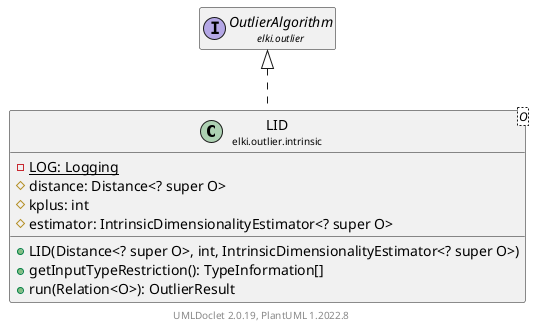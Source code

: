 @startuml
    remove .*\.(Instance|Par|Parameterizer|Factory)$
    set namespaceSeparator none
    hide empty fields
    hide empty methods

    class "<size:14>LID\n<size:10>elki.outlier.intrinsic" as elki.outlier.intrinsic.LID<O> [[LID.html]] {
        {static} -LOG: Logging
        #distance: Distance<? super O>
        #kplus: int
        #estimator: IntrinsicDimensionalityEstimator<? super O>
        +LID(Distance<? super O>, int, IntrinsicDimensionalityEstimator<? super O>)
        +getInputTypeRestriction(): TypeInformation[]
        +run(Relation<O>): OutlierResult
    }

    interface "<size:14>OutlierAlgorithm\n<size:10>elki.outlier" as elki.outlier.OutlierAlgorithm [[../OutlierAlgorithm.html]]
    class "<size:14>LID.Par\n<size:10>elki.outlier.intrinsic" as elki.outlier.intrinsic.LID.Par<O> [[LID.Par.html]]

    elki.outlier.OutlierAlgorithm <|.. elki.outlier.intrinsic.LID
    elki.outlier.intrinsic.LID +-- elki.outlier.intrinsic.LID.Par

    center footer UMLDoclet 2.0.19, PlantUML 1.2022.8
@enduml
